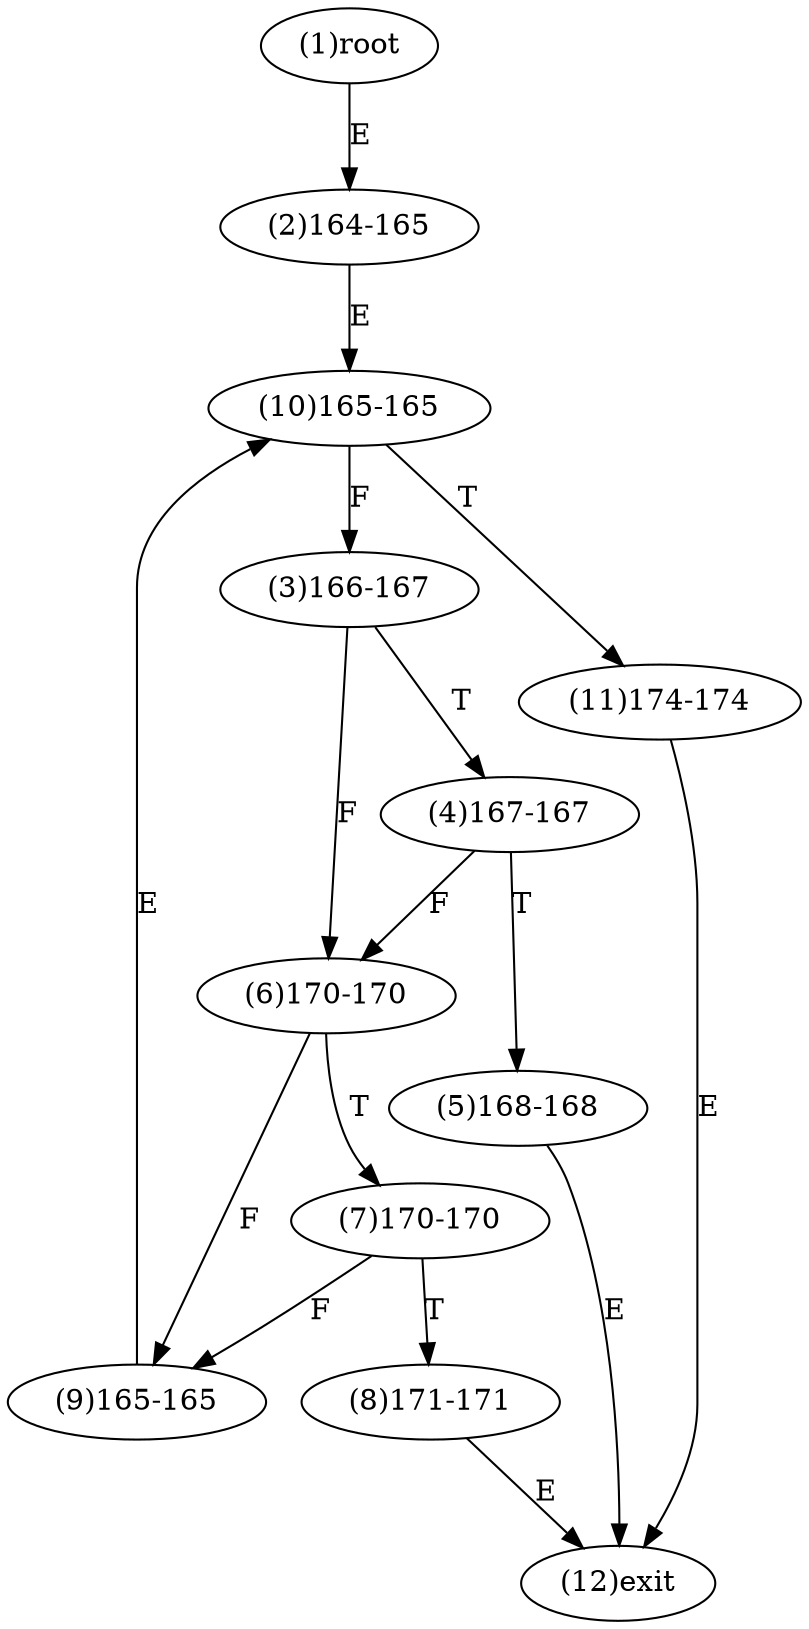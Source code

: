 digraph "" { 
1[ label="(1)root"];
2[ label="(2)164-165"];
3[ label="(3)166-167"];
4[ label="(4)167-167"];
5[ label="(5)168-168"];
6[ label="(6)170-170"];
7[ label="(7)170-170"];
8[ label="(8)171-171"];
9[ label="(9)165-165"];
10[ label="(10)165-165"];
11[ label="(11)174-174"];
12[ label="(12)exit"];
1->2[ label="E"];
2->10[ label="E"];
3->6[ label="F"];
3->4[ label="T"];
4->6[ label="F"];
4->5[ label="T"];
5->12[ label="E"];
6->9[ label="F"];
6->7[ label="T"];
7->9[ label="F"];
7->8[ label="T"];
8->12[ label="E"];
9->10[ label="E"];
10->3[ label="F"];
10->11[ label="T"];
11->12[ label="E"];
}